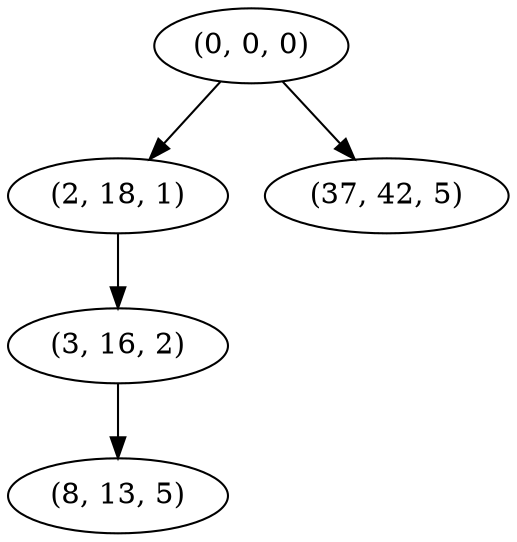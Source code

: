 digraph tree {
    "(0, 0, 0)";
    "(2, 18, 1)";
    "(3, 16, 2)";
    "(8, 13, 5)";
    "(37, 42, 5)";
    "(0, 0, 0)" -> "(2, 18, 1)";
    "(0, 0, 0)" -> "(37, 42, 5)";
    "(2, 18, 1)" -> "(3, 16, 2)";
    "(3, 16, 2)" -> "(8, 13, 5)";
}
